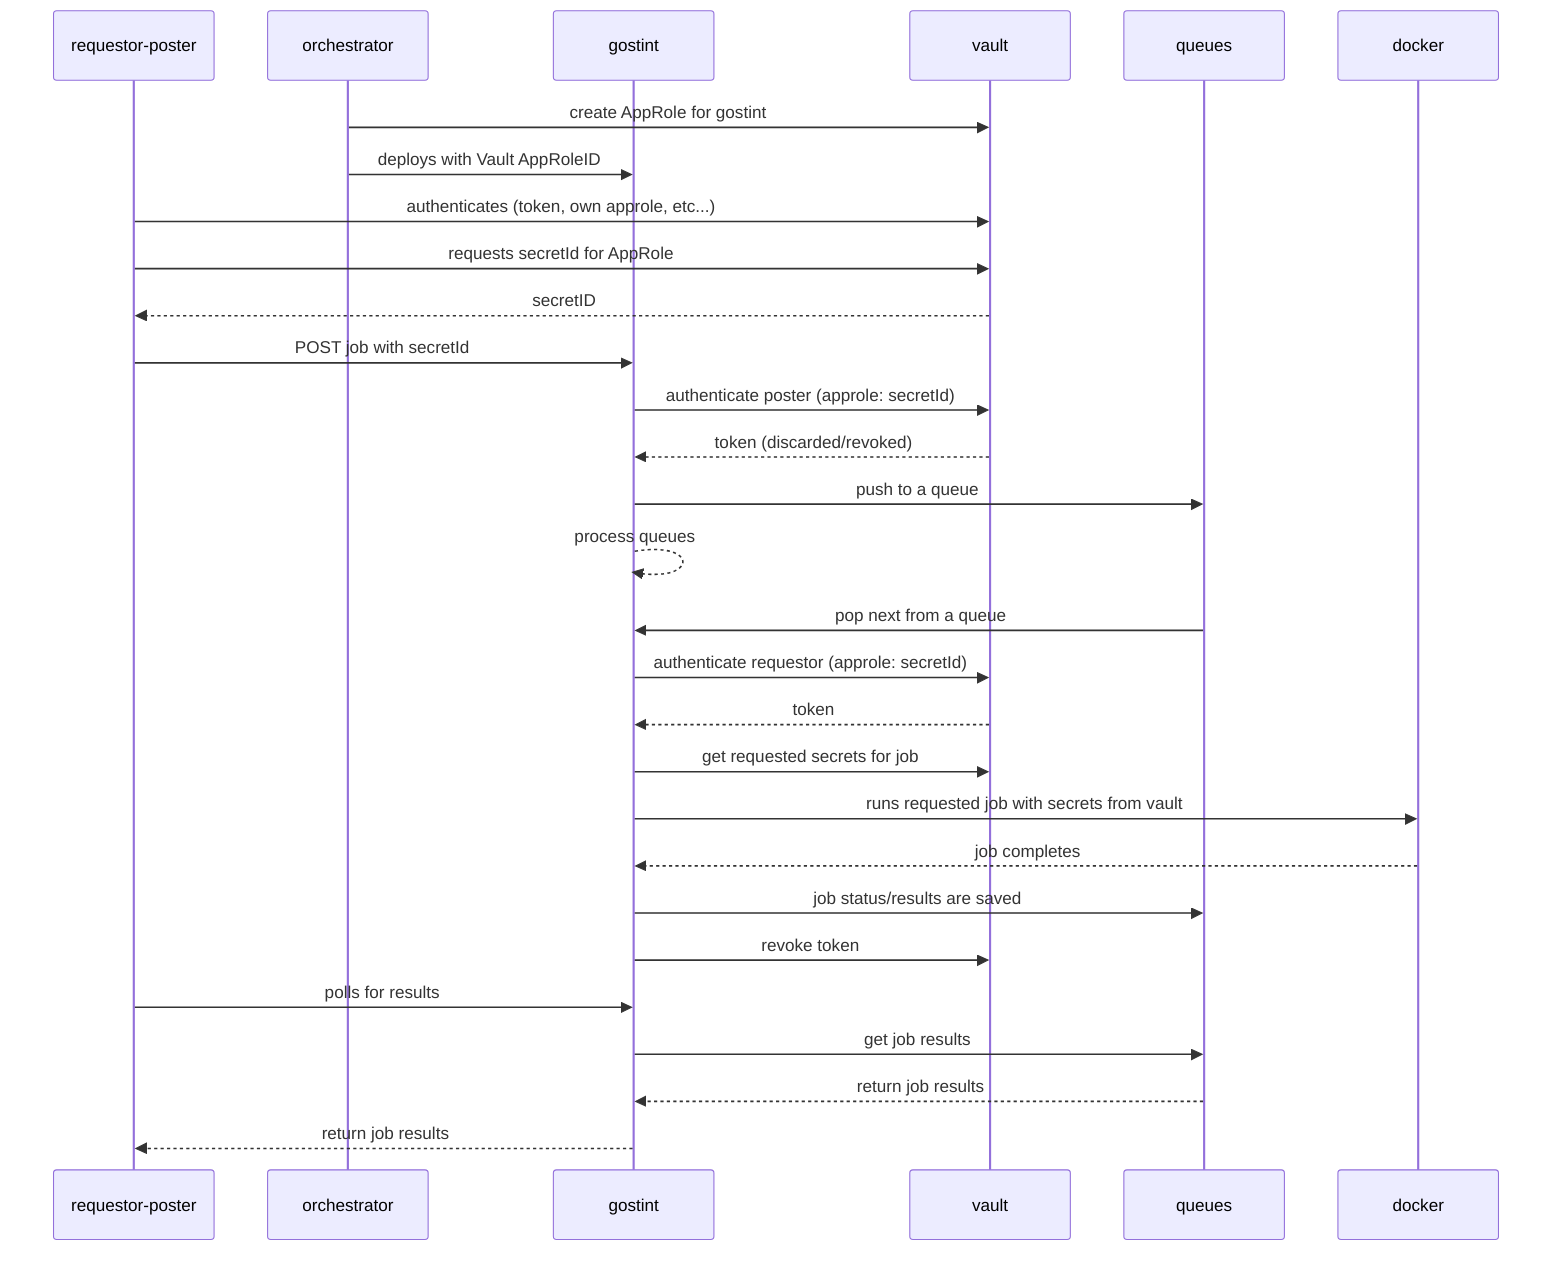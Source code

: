 sequenceDiagram
  participant requestor as requestor-poster
  participant od as orchestrator
  participant gostint
  participant vault
  participant queues
  participant docker

  od->>vault: create AppRole for gostint
  od->>gostint: deploys with Vault AppRoleID
  requestor->>vault: authenticates (token, own approle, etc...)
  %% vault-->>vault: grants
  requestor->>vault: requests secretId for AppRole
  vault-->>requestor: secretID

  requestor->>gostint: POST job with secretId

  gostint->>vault: authenticate poster (approle: secretId)
  vault-->>gostint: token (discarded/revoked)
  gostint->>queues: push to a queue

  gostint-->>gostint: process queues

  queues->>gostint: pop next from a queue
  gostint->>vault: authenticate requestor (approle: secretId)
  vault-->>gostint: token
  gostint->>vault: get requested secrets for job
  gostint->>docker: runs requested job with secrets from vault
  docker-->>gostint: job completes
  gostint->>queues: job status/results are saved
  gostint->>vault: revoke token

  requestor->>gostint: polls for results
  gostint->>queues: get job results
  queues-->>gostint: return job results
  gostint-->>requestor: return job results